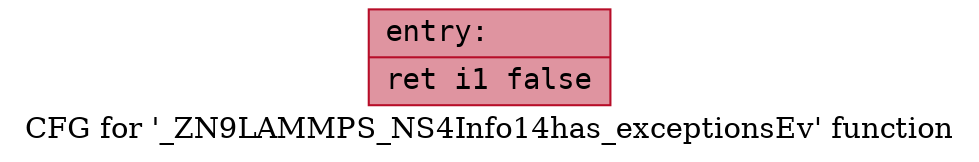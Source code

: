 digraph "CFG for '_ZN9LAMMPS_NS4Info14has_exceptionsEv' function" {
	label="CFG for '_ZN9LAMMPS_NS4Info14has_exceptionsEv' function";

	Node0x5628465bc160 [shape=record,color="#b70d28ff", style=filled, fillcolor="#b70d2870" fontname="Courier",label="{entry:\l|  ret i1 false\l}"];
}
